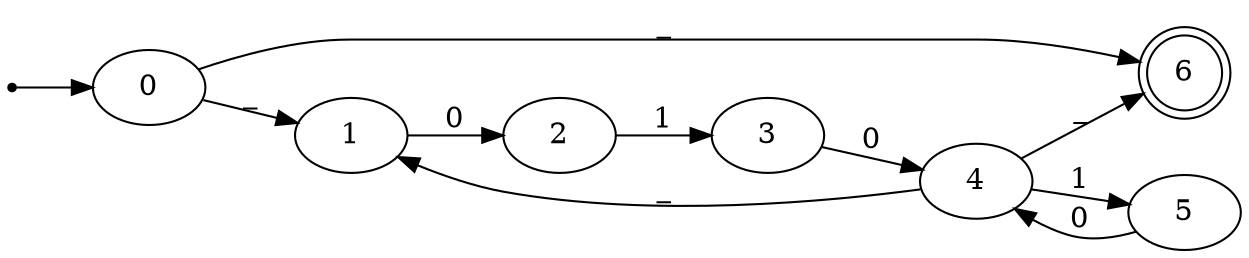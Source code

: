 digraph{
rankdir=LR;
inic[shape=point];
inic->0;
0->6 [label="_"];
0->1 [label="_"];
1->2 [label="0"];
2->3 [label="1"];
3->4 [label="0"];
4->5 [label="1"];
4->6 [label="_"];
4->1 [label="_"];
5->4 [label="0"];
6[shape=doublecircle];
}